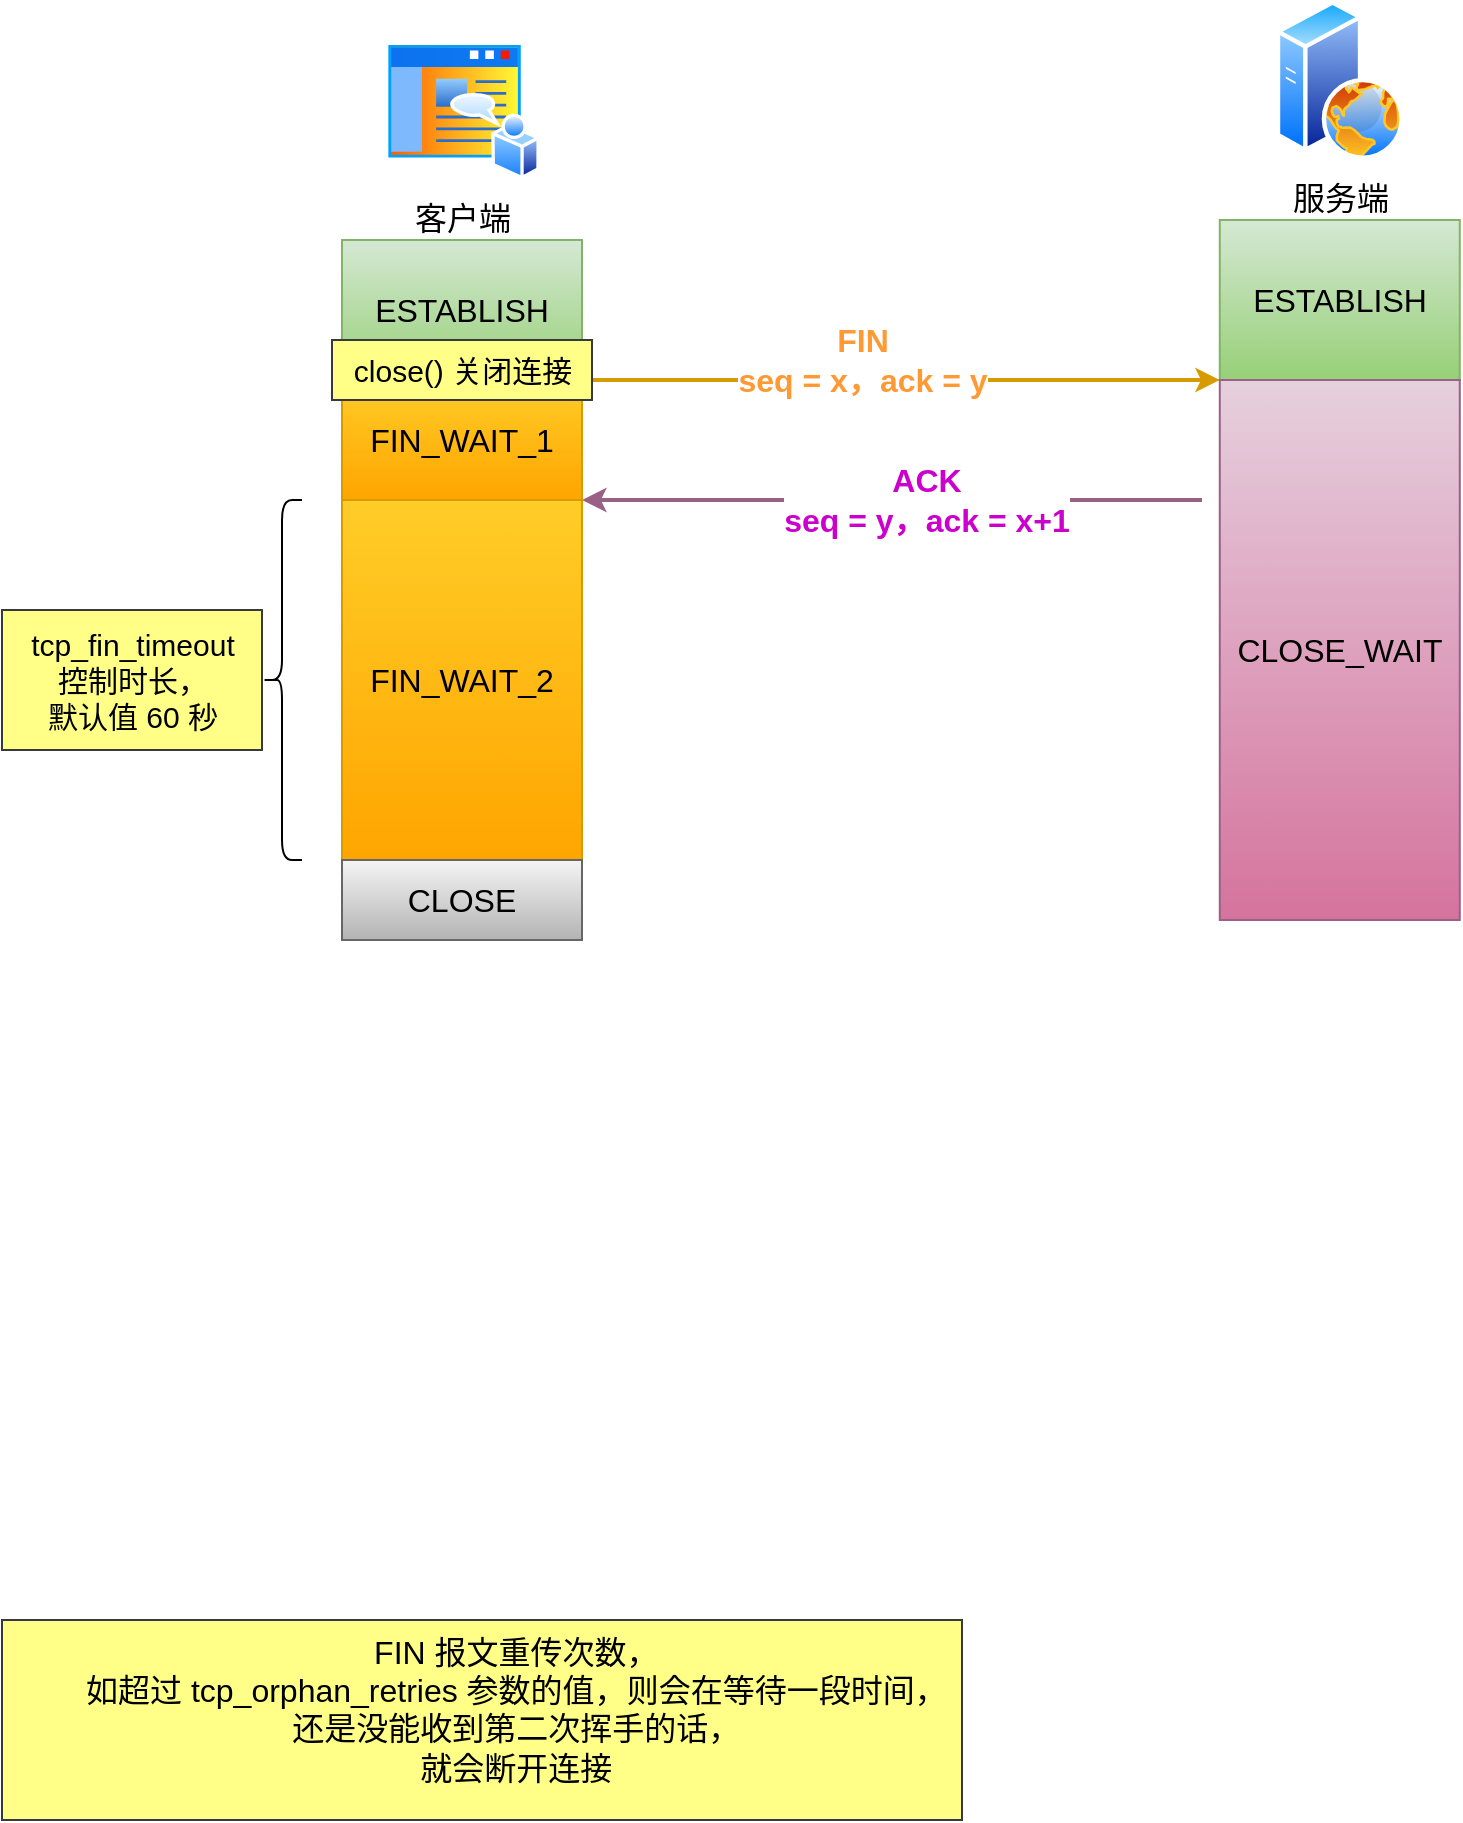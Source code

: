 <mxfile version="20.2.4" type="github">
  <diagram id="Fa6m_Z5WMGcqbGw5dG9U" name="第 1 页">
    <mxGraphModel dx="1773" dy="562" grid="1" gridSize="10" guides="1" tooltips="1" connect="1" arrows="1" fold="1" page="1" pageScale="1" pageWidth="827" pageHeight="1169" math="0" shadow="0">
      <root>
        <mxCell id="0" />
        <mxCell id="1" parent="0" />
        <mxCell id="5VaZX67ThPw-DQXuEVwe-1" value="ESTABLISH" style="rounded=0;whiteSpace=wrap;html=1;fontSize=16;fillColor=#d5e8d4;strokeColor=#82b366;gradientColor=#97d077;" vertex="1" parent="1">
          <mxGeometry x="120" y="210" width="120" height="70" as="geometry" />
        </mxCell>
        <mxCell id="5VaZX67ThPw-DQXuEVwe-2" value="客户端" style="aspect=fixed;perimeter=ellipsePerimeter;html=1;align=center;shadow=0;dashed=0;spacingTop=3;image;image=img/lib/active_directory/home_page.svg;fontSize=16;" vertex="1" parent="1">
          <mxGeometry x="141.11" y="110" width="77.78" height="70" as="geometry" />
        </mxCell>
        <mxCell id="5VaZX67ThPw-DQXuEVwe-3" value="服务端" style="aspect=fixed;perimeter=ellipsePerimeter;html=1;align=center;shadow=0;dashed=0;spacingTop=3;image;image=img/lib/active_directory/web_server.svg;fontSize=16;" vertex="1" parent="1">
          <mxGeometry x="586.89" y="90" width="64" height="80" as="geometry" />
        </mxCell>
        <mxCell id="5VaZX67ThPw-DQXuEVwe-5" value="ESTABLISH" style="rounded=0;whiteSpace=wrap;html=1;fontSize=16;fillColor=#d5e8d4;strokeColor=#82b366;gradientColor=#97d077;" vertex="1" parent="1">
          <mxGeometry x="558.89" y="200" width="120" height="80" as="geometry" />
        </mxCell>
        <mxCell id="5VaZX67ThPw-DQXuEVwe-6" value="FIN_WAIT_1" style="rounded=0;whiteSpace=wrap;html=1;fontSize=16;fillColor=#ffcd28;strokeColor=#d79b00;gradientColor=#ffa500;" vertex="1" parent="1">
          <mxGeometry x="120" y="280" width="120" height="60" as="geometry" />
        </mxCell>
        <mxCell id="5VaZX67ThPw-DQXuEVwe-7" value="&lt;b style=&quot;color: rgb(255, 153, 51); font-size: 16px;&quot;&gt;FIN&lt;br style=&quot;font-size: 16px;&quot;&gt;seq = x，ack = y&lt;/b&gt;" style="rounded=0;orthogonalLoop=1;jettySize=auto;html=1;fontSize=16;exitX=1;exitY=0;exitDx=0;exitDy=0;fillColor=#ffcd28;gradientColor=#ffa500;strokeColor=#d79b00;strokeWidth=2;entryX=0;entryY=1;entryDx=0;entryDy=0;" edge="1" parent="1" target="5VaZX67ThPw-DQXuEVwe-5">
          <mxGeometry x="-0.125" y="10" relative="1" as="geometry">
            <mxPoint x="450" y="280" as="targetPoint" />
            <mxPoint as="offset" />
            <mxPoint x="240" y="280" as="sourcePoint" />
          </mxGeometry>
        </mxCell>
        <mxCell id="5VaZX67ThPw-DQXuEVwe-17" value="&lt;blockquote style=&quot;orphans: 2; text-align: center; text-indent: 0px; widows: 2; text-decoration-thickness: initial; text-decoration-style: initial; text-decoration-color: initial; margin: 0px 0px 0px 40px; border: none; padding: 0px; -webkit-text-stroke-width: 0px; word-spacing: 0px; text-transform: none; letter-spacing: normal; font-weight: 400; font-variant-caps: normal; font-variant-ligatures: normal; font-style: normal; font-size: 16px; font-family: Helvetica; color: rgb(0, 0, 0);&quot;&gt;FIN 报文重传次数，&lt;/blockquote&gt;&lt;blockquote style=&quot;orphans: 2; text-align: center; text-indent: 0px; widows: 2; text-decoration-thickness: initial; text-decoration-style: initial; text-decoration-color: initial; margin: 0px 0px 0px 40px; border: none; padding: 0px;&quot;&gt;如超过 tcp_orphan_retries&amp;nbsp;参数的值，&lt;span style=&quot;color: rgb(0, 0, 0); font-family: Helvetica; font-size: 16px; font-style: normal; font-variant-ligatures: normal; font-variant-caps: normal; font-weight: 400; letter-spacing: normal; text-transform: none; word-spacing: 0px; -webkit-text-stroke-width: 0px;&quot;&gt;则会在等待一段时间，&lt;/span&gt;&lt;/blockquote&gt;&lt;blockquote style=&quot;font-family: Helvetica; font-size: 16px; font-style: normal; font-variant-ligatures: normal; font-variant-caps: normal; font-weight: 400; letter-spacing: normal; orphans: 2; text-align: center; text-indent: 0px; text-transform: none; widows: 2; word-spacing: 0px; -webkit-text-stroke-width: 0px; text-decoration-thickness: initial; text-decoration-style: initial; text-decoration-color: initial; color: rgb(0, 0, 0); margin: 0px 0px 0px 40px; border: none; padding: 0px;&quot;&gt;还是没能收到第二次挥手的话，&lt;/blockquote&gt;&lt;blockquote style=&quot;font-family: Helvetica; font-size: 16px; font-style: normal; font-variant-ligatures: normal; font-variant-caps: normal; font-weight: 400; letter-spacing: normal; orphans: 2; text-align: center; text-indent: 0px; text-transform: none; widows: 2; word-spacing: 0px; -webkit-text-stroke-width: 0px; text-decoration-thickness: initial; text-decoration-style: initial; text-decoration-color: initial; color: rgb(0, 0, 0); margin: 0px 0px 0px 40px; border: none; padding: 0px;&quot;&gt;就会断开连接&lt;/blockquote&gt;" style="text;whiteSpace=wrap;html=1;fontSize=16;fillColor=#ffff88;strokeColor=#36393d;labelBackgroundColor=none;" vertex="1" parent="1">
          <mxGeometry x="-50" y="900" width="480" height="100" as="geometry" />
        </mxCell>
        <mxCell id="5VaZX67ThPw-DQXuEVwe-18" value="CLOSE_WAIT" style="rounded=0;whiteSpace=wrap;html=1;fontSize=16;fillColor=#e6d0de;strokeColor=#996185;gradientColor=#d5739d;" vertex="1" parent="1">
          <mxGeometry x="558.89" y="280" width="120" height="270" as="geometry" />
        </mxCell>
        <mxCell id="5VaZX67ThPw-DQXuEVwe-19" value="&lt;b style=&quot;font-size: 16px;&quot;&gt;&lt;font color=&quot;#cc00cc&quot;&gt;ACK&lt;br style=&quot;font-size: 16px;&quot;&gt;seq = y，ack = x+1&lt;/font&gt;&lt;/b&gt;" style="rounded=0;orthogonalLoop=1;jettySize=auto;html=1;fontSize=16;fillColor=#e6d0de;gradientColor=#d5739d;strokeColor=#996185;strokeWidth=2;entryX=1;entryY=1;entryDx=0;entryDy=0;" edge="1" parent="1" target="5VaZX67ThPw-DQXuEVwe-6">
          <mxGeometry x="-0.106" relative="1" as="geometry">
            <mxPoint x="250" y="340" as="targetPoint" />
            <mxPoint as="offset" />
            <mxPoint x="550" y="340" as="sourcePoint" />
          </mxGeometry>
        </mxCell>
        <mxCell id="5VaZX67ThPw-DQXuEVwe-25" value="FIN_WAIT_2" style="rounded=0;whiteSpace=wrap;html=1;fontSize=16;fillColor=#ffcd28;strokeColor=#d79b00;gradientColor=#ffa500;" vertex="1" parent="1">
          <mxGeometry x="120" y="340" width="120" height="180" as="geometry" />
        </mxCell>
        <mxCell id="5VaZX67ThPw-DQXuEVwe-26" value="close() 关闭连接" style="text;html=1;align=center;verticalAlign=middle;resizable=0;points=[];autosize=1;strokeColor=#36393d;fillColor=#ffff88;fontSize=15;" vertex="1" parent="1">
          <mxGeometry x="115" y="260" width="130" height="30" as="geometry" />
        </mxCell>
        <mxCell id="5VaZX67ThPw-DQXuEVwe-27" value="" style="shape=curlyBracket;whiteSpace=wrap;html=1;rounded=1;fontSize=15;" vertex="1" parent="1">
          <mxGeometry x="80" y="340" width="20" height="180" as="geometry" />
        </mxCell>
        <mxCell id="5VaZX67ThPw-DQXuEVwe-28" value="tcp_fin_timeout &lt;br&gt;控制时长，&lt;br&gt;默认值 60 秒" style="text;html=1;align=center;verticalAlign=middle;resizable=0;points=[];autosize=1;strokeColor=#36393d;fillColor=#ffff88;fontSize=15;" vertex="1" parent="1">
          <mxGeometry x="-50" y="395" width="130" height="70" as="geometry" />
        </mxCell>
        <mxCell id="5VaZX67ThPw-DQXuEVwe-29" value="CLOSE" style="rounded=0;whiteSpace=wrap;html=1;fontSize=16;fillColor=#f5f5f5;strokeColor=#666666;gradientColor=#b3b3b3;" vertex="1" parent="1">
          <mxGeometry x="120" y="520" width="120" height="40" as="geometry" />
        </mxCell>
      </root>
    </mxGraphModel>
  </diagram>
</mxfile>
